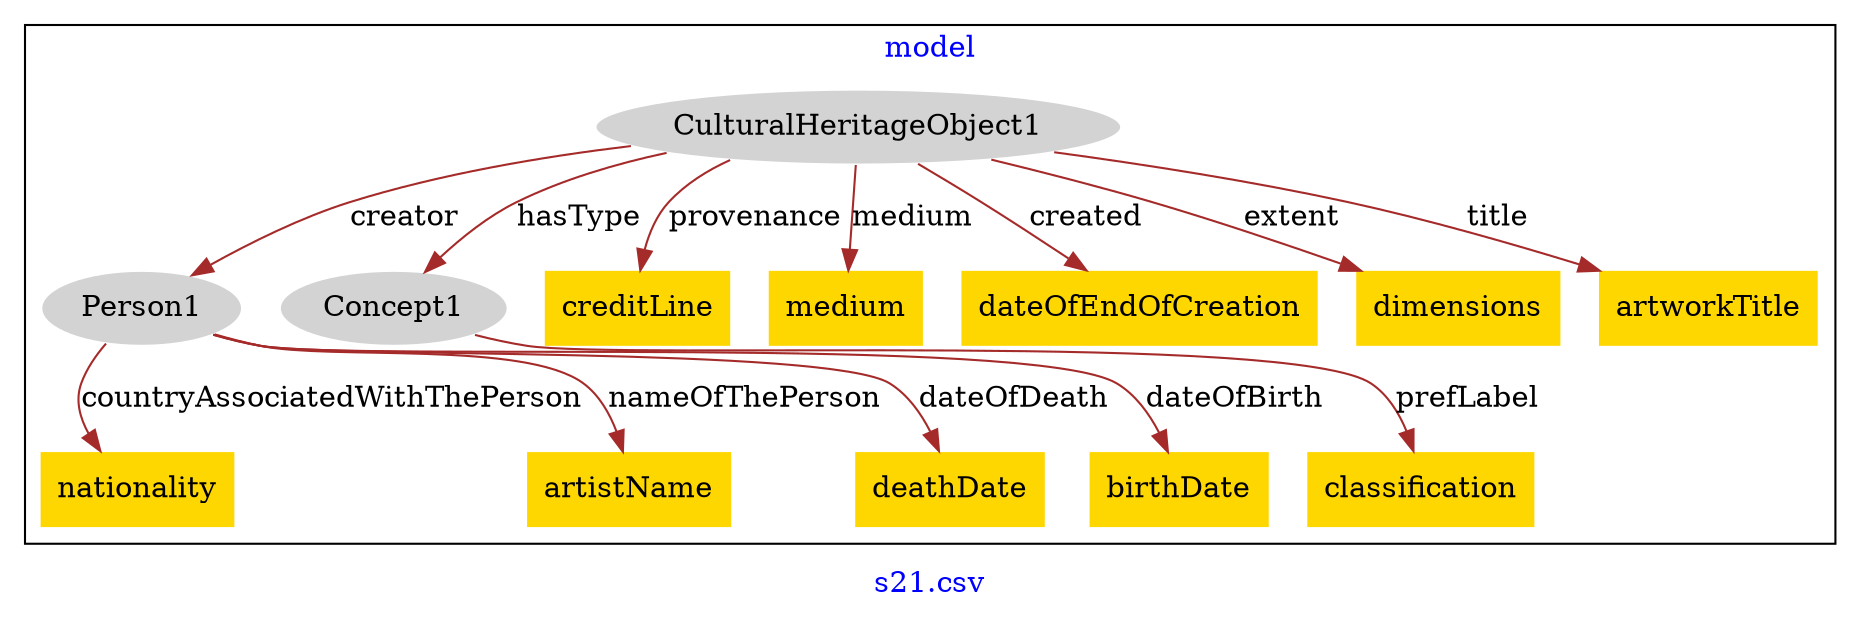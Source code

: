 digraph n0 {
fontcolor="blue"
remincross="true"
label="s21.csv"
subgraph cluster {
label="model"
n2[style="filled",color="white",fillcolor="lightgray",label="CulturalHeritageObject1"];
n3[style="filled",color="white",fillcolor="lightgray",label="Person1"];
n4[style="filled",color="white",fillcolor="lightgray",label="Concept1"];
n5[shape="plaintext",style="filled",fillcolor="gold",label="creditLine"];
n6[shape="plaintext",style="filled",fillcolor="gold",label="medium"];
n7[shape="plaintext",style="filled",fillcolor="gold",label="dateOfEndOfCreation"];
n8[shape="plaintext",style="filled",fillcolor="gold",label="classification"];
n9[shape="plaintext",style="filled",fillcolor="gold",label="dimensions"];
n10[shape="plaintext",style="filled",fillcolor="gold",label="nationality"];
n11[shape="plaintext",style="filled",fillcolor="gold",label="artistName"];
n12[shape="plaintext",style="filled",fillcolor="gold",label="deathDate"];
n13[shape="plaintext",style="filled",fillcolor="gold",label="birthDate"];
n14[shape="plaintext",style="filled",fillcolor="gold",label="artworkTitle"];
}
n2 -> n3[color="brown",fontcolor="black",label="creator"]
n2 -> n4[color="brown",fontcolor="black",label="hasType"]
n2 -> n5[color="brown",fontcolor="black",label="provenance"]
n2 -> n6[color="brown",fontcolor="black",label="medium"]
n2 -> n7[color="brown",fontcolor="black",label="created"]
n4 -> n8[color="brown",fontcolor="black",label="prefLabel"]
n2 -> n9[color="brown",fontcolor="black",label="extent"]
n3 -> n10[color="brown",fontcolor="black",label="countryAssociatedWithThePerson"]
n3 -> n11[color="brown",fontcolor="black",label="nameOfThePerson"]
n3 -> n12[color="brown",fontcolor="black",label="dateOfDeath"]
n3 -> n13[color="brown",fontcolor="black",label="dateOfBirth"]
n2 -> n14[color="brown",fontcolor="black",label="title"]
}
